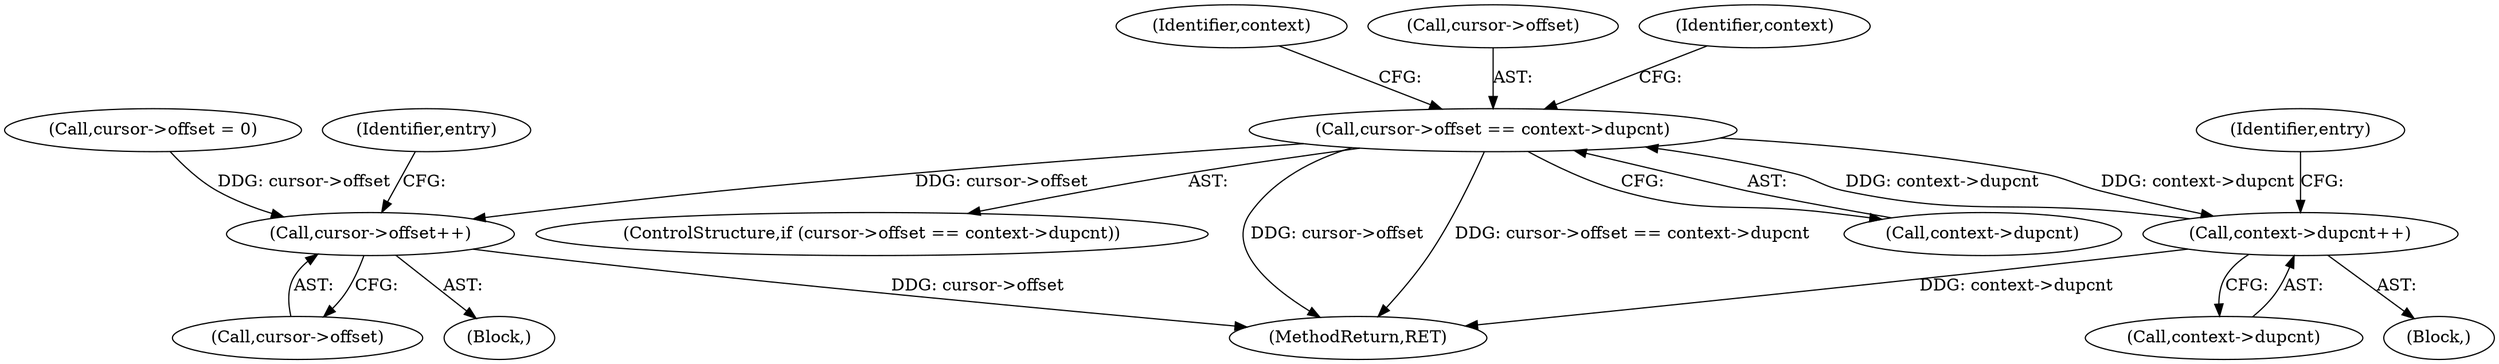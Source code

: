 digraph "0_linux_8275cdd0e7ac550dcce2b3ef6d2fb3b808c1ae59_7@pointer" {
"1000176" [label="(Call,cursor->offset == context->dupcnt)"];
"1000190" [label="(Call,context->dupcnt++)"];
"1000176" [label="(Call,cursor->offset == context->dupcnt)"];
"1000466" [label="(Call,cursor->offset++)"];
"1000175" [label="(ControlStructure,if (cursor->offset == context->dupcnt))"];
"1000474" [label="(MethodReturn,RET)"];
"1000161" [label="(Identifier,entry)"];
"1000180" [label="(Call,context->dupcnt)"];
"1000466" [label="(Call,cursor->offset++)"];
"1000271" [label="(Call,cursor->offset = 0)"];
"1000252" [label="(Block,)"];
"1000174" [label="(Block,)"];
"1000467" [label="(Call,cursor->offset)"];
"1000176" [label="(Call,cursor->offset == context->dupcnt)"];
"1000192" [label="(Identifier,context)"];
"1000249" [label="(Identifier,entry)"];
"1000177" [label="(Call,cursor->offset)"];
"1000190" [label="(Call,context->dupcnt++)"];
"1000191" [label="(Call,context->dupcnt)"];
"1000186" [label="(Identifier,context)"];
"1000176" -> "1000175"  [label="AST: "];
"1000176" -> "1000180"  [label="CFG: "];
"1000177" -> "1000176"  [label="AST: "];
"1000180" -> "1000176"  [label="AST: "];
"1000186" -> "1000176"  [label="CFG: "];
"1000192" -> "1000176"  [label="CFG: "];
"1000176" -> "1000474"  [label="DDG: cursor->offset == context->dupcnt"];
"1000176" -> "1000474"  [label="DDG: cursor->offset"];
"1000190" -> "1000176"  [label="DDG: context->dupcnt"];
"1000176" -> "1000190"  [label="DDG: context->dupcnt"];
"1000176" -> "1000466"  [label="DDG: cursor->offset"];
"1000190" -> "1000174"  [label="AST: "];
"1000190" -> "1000191"  [label="CFG: "];
"1000191" -> "1000190"  [label="AST: "];
"1000161" -> "1000190"  [label="CFG: "];
"1000190" -> "1000474"  [label="DDG: context->dupcnt"];
"1000466" -> "1000252"  [label="AST: "];
"1000466" -> "1000467"  [label="CFG: "];
"1000467" -> "1000466"  [label="AST: "];
"1000249" -> "1000466"  [label="CFG: "];
"1000466" -> "1000474"  [label="DDG: cursor->offset"];
"1000271" -> "1000466"  [label="DDG: cursor->offset"];
}

